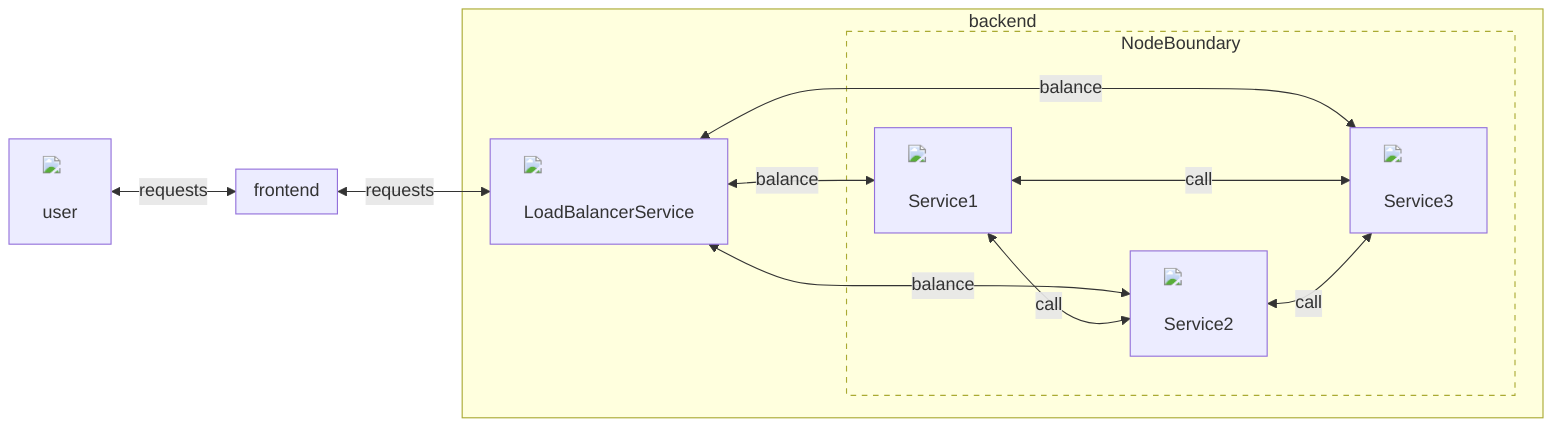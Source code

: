 flowchart LR
    user[<img src='https://cdn.iconscout.com/icon/free/png-512/free-development-2230922-1914286.png?f=webp&w=256' /> \nuser]
    
    subgraph frontend
    end

    user <-- requests --> frontend
    
    LoadBalancer[<img src='https://cdn.iconscout.com/icon/premium/png-512-thumb/cluster-6375888-5339863.png?f=webp&w=256' /> \nLoadBalancerService]
    frontend <-- requests --> LoadBalancer

    subgraph backend
        LoadBalancer <-- balance --> Service1
        LoadBalancer <-- balance --> Service2
        LoadBalancer <-- balance --> Service3

        subgraph NodeBoundary
            style NodeBoundary stroke-dasharray: 5

            Service1[<img src='https://cdn.iconscout.com/icon/premium/png-512-thumb/service-1407177-1190587.png?f=webp&w=256' /> \nService1]
            Service2[<img src='https://cdn.iconscout.com/icon/premium/png-512-thumb/service-1407177-1190587.png?f=webp&w=256' /> \nService2]
            Service3[<img src='https://cdn.iconscout.com/icon/premium/png-512-thumb/service-1407177-1190587.png?f=webp&w=256' /> \nService3]
            
            Service1 <-- call --> Service2
            Service1 <-- call --> Service3
            Service2 <-- call --> Service3
        end
    end